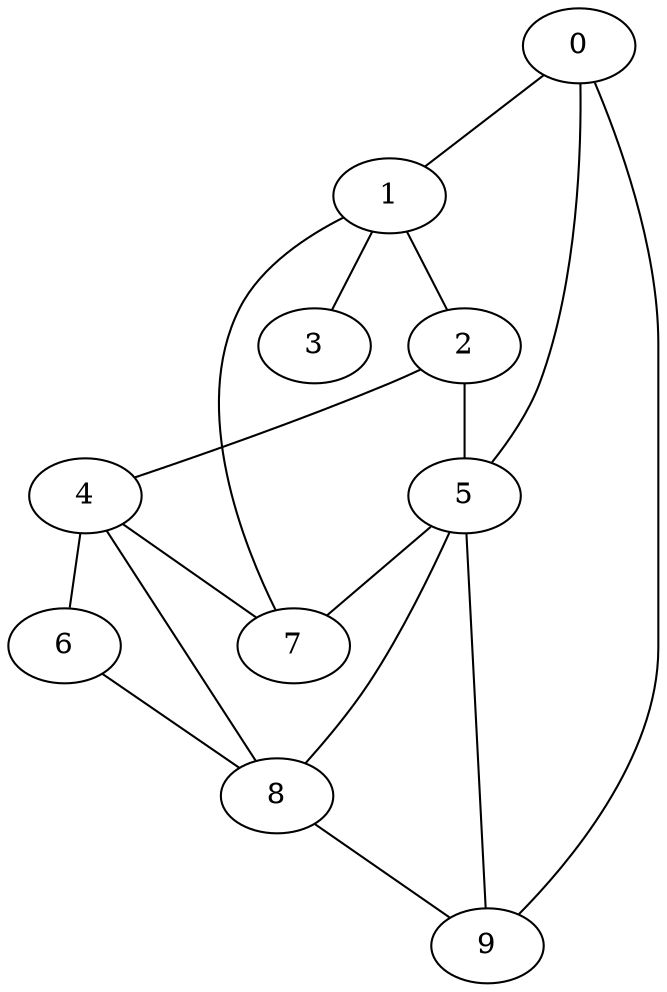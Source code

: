 
graph graphname {
    0 -- 1
0 -- 5
0 -- 9
1 -- 2
1 -- 3
1 -- 7
2 -- 4
2 -- 5
4 -- 6
4 -- 7
4 -- 8
5 -- 7
5 -- 9
5 -- 8
6 -- 8
8 -- 9

}
